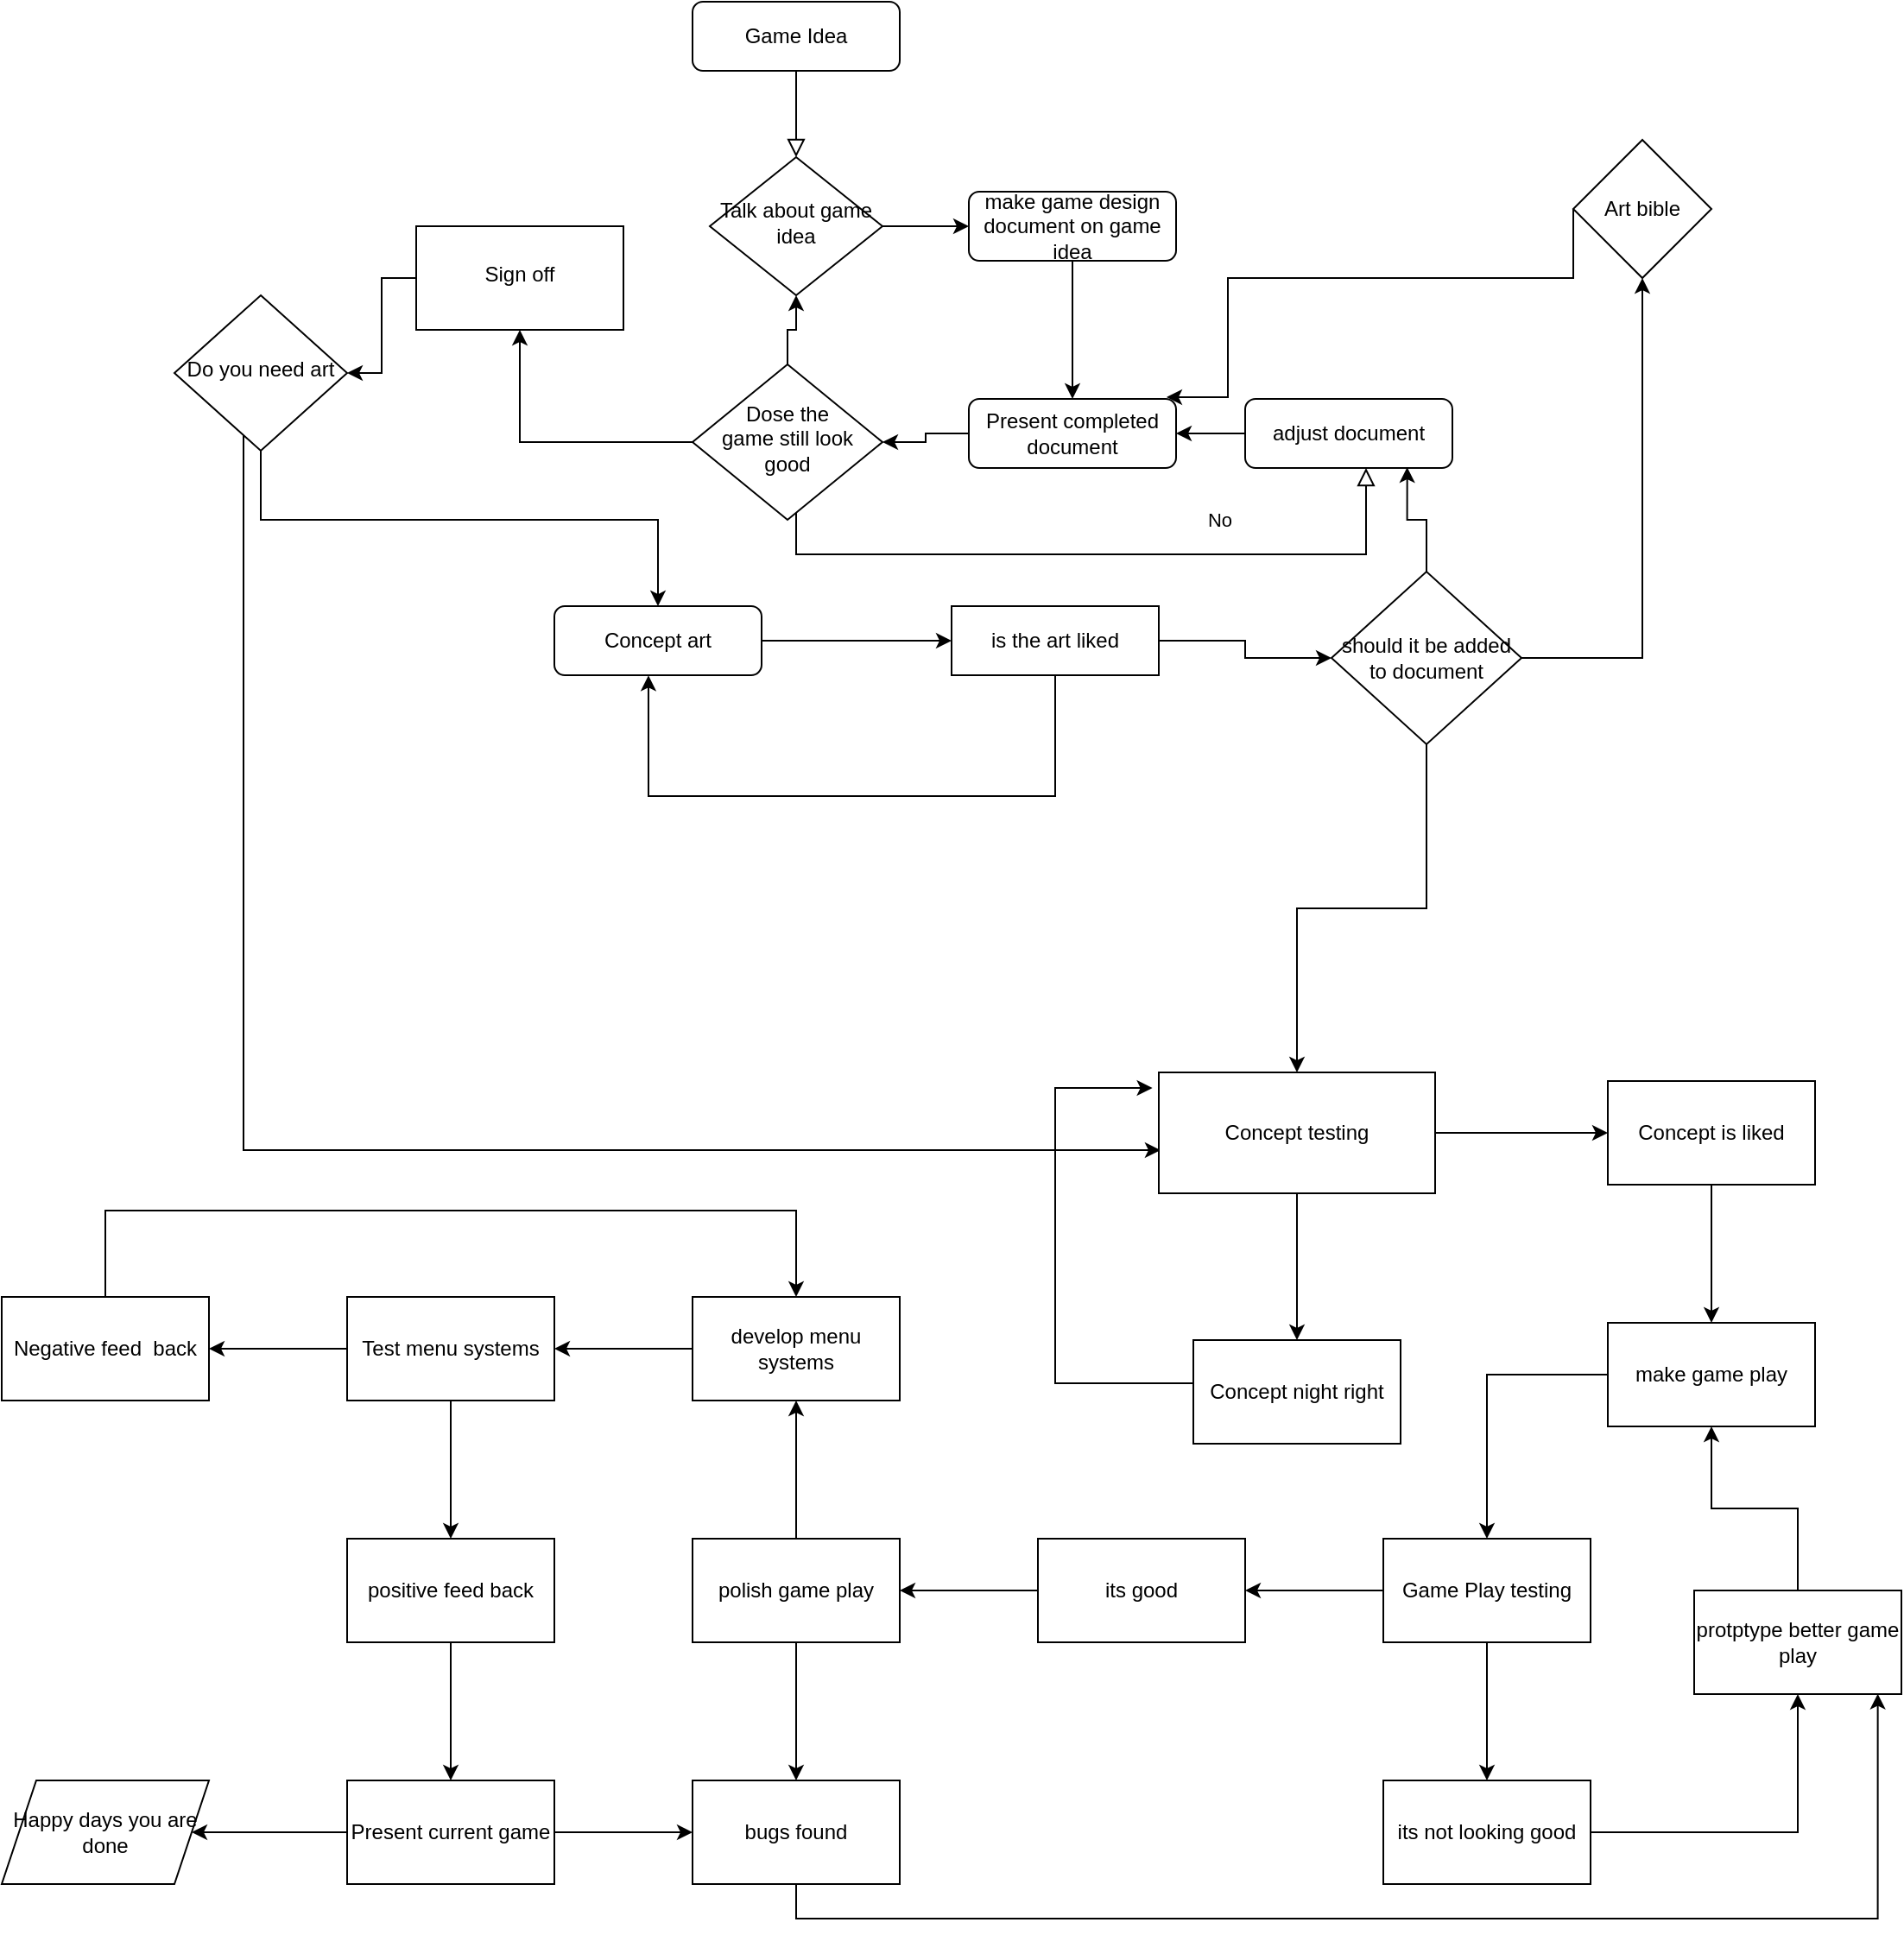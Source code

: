 <mxfile version="15.8.6" type="github">
  <diagram id="C5RBs43oDa-KdzZeNtuy" name="Page-1">
    <mxGraphModel dx="2047" dy="1111" grid="1" gridSize="10" guides="1" tooltips="1" connect="1" arrows="1" fold="1" page="1" pageScale="1" pageWidth="827" pageHeight="1169" math="0" shadow="0">
      <root>
        <mxCell id="WIyWlLk6GJQsqaUBKTNV-0" />
        <mxCell id="WIyWlLk6GJQsqaUBKTNV-1" parent="WIyWlLk6GJQsqaUBKTNV-0" />
        <mxCell id="WIyWlLk6GJQsqaUBKTNV-2" value="" style="rounded=0;html=1;jettySize=auto;orthogonalLoop=1;fontSize=11;endArrow=block;endFill=0;endSize=8;strokeWidth=1;shadow=0;labelBackgroundColor=none;edgeStyle=orthogonalEdgeStyle;" parent="WIyWlLk6GJQsqaUBKTNV-1" source="WIyWlLk6GJQsqaUBKTNV-3" target="WIyWlLk6GJQsqaUBKTNV-6" edge="1">
          <mxGeometry relative="1" as="geometry" />
        </mxCell>
        <mxCell id="WIyWlLk6GJQsqaUBKTNV-3" value="Game Idea" style="rounded=1;whiteSpace=wrap;html=1;fontSize=12;glass=0;strokeWidth=1;shadow=0;" parent="WIyWlLk6GJQsqaUBKTNV-1" vertex="1">
          <mxGeometry x="160" y="80" width="120" height="40" as="geometry" />
        </mxCell>
        <mxCell id="1II-Uo7MVgOibuzqTC6q-0" style="edgeStyle=orthogonalEdgeStyle;rounded=0;orthogonalLoop=1;jettySize=auto;html=1;" edge="1" parent="WIyWlLk6GJQsqaUBKTNV-1" source="WIyWlLk6GJQsqaUBKTNV-6" target="WIyWlLk6GJQsqaUBKTNV-7">
          <mxGeometry relative="1" as="geometry" />
        </mxCell>
        <mxCell id="WIyWlLk6GJQsqaUBKTNV-6" value="Talk about game idea" style="rhombus;whiteSpace=wrap;html=1;shadow=0;fontFamily=Helvetica;fontSize=12;align=center;strokeWidth=1;spacing=6;spacingTop=-4;" parent="WIyWlLk6GJQsqaUBKTNV-1" vertex="1">
          <mxGeometry x="170" y="170" width="100" height="80" as="geometry" />
        </mxCell>
        <mxCell id="1II-Uo7MVgOibuzqTC6q-1" style="edgeStyle=orthogonalEdgeStyle;rounded=0;orthogonalLoop=1;jettySize=auto;html=1;" edge="1" parent="WIyWlLk6GJQsqaUBKTNV-1" source="WIyWlLk6GJQsqaUBKTNV-7" target="WIyWlLk6GJQsqaUBKTNV-12">
          <mxGeometry relative="1" as="geometry" />
        </mxCell>
        <mxCell id="WIyWlLk6GJQsqaUBKTNV-7" value="make game design document on game idea" style="rounded=1;whiteSpace=wrap;html=1;fontSize=12;glass=0;strokeWidth=1;shadow=0;" parent="WIyWlLk6GJQsqaUBKTNV-1" vertex="1">
          <mxGeometry x="320" y="190" width="120" height="40" as="geometry" />
        </mxCell>
        <mxCell id="WIyWlLk6GJQsqaUBKTNV-8" value="No" style="rounded=0;html=1;jettySize=auto;orthogonalLoop=1;fontSize=11;endArrow=block;endFill=0;endSize=8;strokeWidth=1;shadow=0;labelBackgroundColor=none;edgeStyle=orthogonalEdgeStyle;" parent="WIyWlLk6GJQsqaUBKTNV-1" source="WIyWlLk6GJQsqaUBKTNV-10" target="1II-Uo7MVgOibuzqTC6q-2" edge="1">
          <mxGeometry x="0.333" y="20" relative="1" as="geometry">
            <mxPoint as="offset" />
            <mxPoint x="530" y="430" as="targetPoint" />
            <Array as="points">
              <mxPoint x="220" y="400" />
              <mxPoint x="550" y="400" />
            </Array>
          </mxGeometry>
        </mxCell>
        <mxCell id="1II-Uo7MVgOibuzqTC6q-17" style="edgeStyle=orthogonalEdgeStyle;rounded=0;orthogonalLoop=1;jettySize=auto;html=1;" edge="1" parent="WIyWlLk6GJQsqaUBKTNV-1" source="WIyWlLk6GJQsqaUBKTNV-10" target="WIyWlLk6GJQsqaUBKTNV-6">
          <mxGeometry relative="1" as="geometry" />
        </mxCell>
        <mxCell id="1II-Uo7MVgOibuzqTC6q-58" value="" style="edgeStyle=orthogonalEdgeStyle;rounded=0;orthogonalLoop=1;jettySize=auto;html=1;" edge="1" parent="WIyWlLk6GJQsqaUBKTNV-1" source="WIyWlLk6GJQsqaUBKTNV-10" target="1II-Uo7MVgOibuzqTC6q-57">
          <mxGeometry relative="1" as="geometry" />
        </mxCell>
        <mxCell id="WIyWlLk6GJQsqaUBKTNV-10" value="&lt;div&gt;Dose the &lt;br&gt;&lt;/div&gt;&lt;div&gt;game still look&lt;/div&gt;&lt;div&gt;good&lt;br&gt;&lt;/div&gt;" style="rhombus;whiteSpace=wrap;html=1;shadow=0;fontFamily=Helvetica;fontSize=12;align=center;strokeWidth=1;spacing=6;spacingTop=-4;" parent="WIyWlLk6GJQsqaUBKTNV-1" vertex="1">
          <mxGeometry x="160" y="290" width="110" height="90" as="geometry" />
        </mxCell>
        <mxCell id="1II-Uo7MVgOibuzqTC6q-12" style="edgeStyle=orthogonalEdgeStyle;rounded=0;orthogonalLoop=1;jettySize=auto;html=1;" edge="1" parent="WIyWlLk6GJQsqaUBKTNV-1" source="WIyWlLk6GJQsqaUBKTNV-11" target="1II-Uo7MVgOibuzqTC6q-6">
          <mxGeometry relative="1" as="geometry" />
        </mxCell>
        <mxCell id="WIyWlLk6GJQsqaUBKTNV-11" value="Concept art" style="rounded=1;whiteSpace=wrap;html=1;fontSize=12;glass=0;strokeWidth=1;shadow=0;" parent="WIyWlLk6GJQsqaUBKTNV-1" vertex="1">
          <mxGeometry x="80" y="430" width="120" height="40" as="geometry" />
        </mxCell>
        <mxCell id="1II-Uo7MVgOibuzqTC6q-4" style="edgeStyle=orthogonalEdgeStyle;rounded=0;orthogonalLoop=1;jettySize=auto;html=1;" edge="1" parent="WIyWlLk6GJQsqaUBKTNV-1" source="WIyWlLk6GJQsqaUBKTNV-12" target="WIyWlLk6GJQsqaUBKTNV-10">
          <mxGeometry relative="1" as="geometry" />
        </mxCell>
        <mxCell id="WIyWlLk6GJQsqaUBKTNV-12" value="Present completed document " style="rounded=1;whiteSpace=wrap;html=1;fontSize=12;glass=0;strokeWidth=1;shadow=0;" parent="WIyWlLk6GJQsqaUBKTNV-1" vertex="1">
          <mxGeometry x="320" y="310" width="120" height="40" as="geometry" />
        </mxCell>
        <mxCell id="1II-Uo7MVgOibuzqTC6q-3" style="edgeStyle=orthogonalEdgeStyle;rounded=0;orthogonalLoop=1;jettySize=auto;html=1;" edge="1" parent="WIyWlLk6GJQsqaUBKTNV-1" source="1II-Uo7MVgOibuzqTC6q-2" target="WIyWlLk6GJQsqaUBKTNV-12">
          <mxGeometry relative="1" as="geometry" />
        </mxCell>
        <mxCell id="1II-Uo7MVgOibuzqTC6q-2" value="adjust document " style="rounded=1;whiteSpace=wrap;html=1;fontSize=12;glass=0;strokeWidth=1;shadow=0;" vertex="1" parent="WIyWlLk6GJQsqaUBKTNV-1">
          <mxGeometry x="480" y="310" width="120" height="40" as="geometry" />
        </mxCell>
        <mxCell id="1II-Uo7MVgOibuzqTC6q-8" value="" style="edgeStyle=orthogonalEdgeStyle;rounded=0;orthogonalLoop=1;jettySize=auto;html=1;" edge="1" parent="WIyWlLk6GJQsqaUBKTNV-1" source="1II-Uo7MVgOibuzqTC6q-6" target="1II-Uo7MVgOibuzqTC6q-7">
          <mxGeometry relative="1" as="geometry" />
        </mxCell>
        <mxCell id="1II-Uo7MVgOibuzqTC6q-13" style="edgeStyle=orthogonalEdgeStyle;rounded=0;orthogonalLoop=1;jettySize=auto;html=1;entryX=0.454;entryY=1.004;entryDx=0;entryDy=0;entryPerimeter=0;" edge="1" parent="WIyWlLk6GJQsqaUBKTNV-1" source="1II-Uo7MVgOibuzqTC6q-6" target="WIyWlLk6GJQsqaUBKTNV-11">
          <mxGeometry relative="1" as="geometry">
            <mxPoint x="360" y="610" as="targetPoint" />
            <Array as="points">
              <mxPoint x="370" y="540" />
              <mxPoint x="134" y="540" />
            </Array>
          </mxGeometry>
        </mxCell>
        <mxCell id="1II-Uo7MVgOibuzqTC6q-6" value="is the art liked" style="rounded=1;whiteSpace=wrap;html=1;fontSize=12;glass=0;strokeWidth=1;shadow=0;arcSize=0;" vertex="1" parent="WIyWlLk6GJQsqaUBKTNV-1">
          <mxGeometry x="310" y="430" width="120" height="40" as="geometry" />
        </mxCell>
        <mxCell id="1II-Uo7MVgOibuzqTC6q-11" style="edgeStyle=orthogonalEdgeStyle;rounded=0;orthogonalLoop=1;jettySize=auto;html=1;entryX=0.782;entryY=0.989;entryDx=0;entryDy=0;entryPerimeter=0;exitX=0.5;exitY=0;exitDx=0;exitDy=0;" edge="1" parent="WIyWlLk6GJQsqaUBKTNV-1" source="1II-Uo7MVgOibuzqTC6q-7" target="1II-Uo7MVgOibuzqTC6q-2">
          <mxGeometry relative="1" as="geometry" />
        </mxCell>
        <mxCell id="1II-Uo7MVgOibuzqTC6q-19" value="" style="edgeStyle=orthogonalEdgeStyle;rounded=0;orthogonalLoop=1;jettySize=auto;html=1;" edge="1" parent="WIyWlLk6GJQsqaUBKTNV-1" source="1II-Uo7MVgOibuzqTC6q-7" target="1II-Uo7MVgOibuzqTC6q-18">
          <mxGeometry relative="1" as="geometry" />
        </mxCell>
        <mxCell id="1II-Uo7MVgOibuzqTC6q-22" value="" style="edgeStyle=orthogonalEdgeStyle;rounded=0;orthogonalLoop=1;jettySize=auto;html=1;" edge="1" parent="WIyWlLk6GJQsqaUBKTNV-1" source="1II-Uo7MVgOibuzqTC6q-7" target="1II-Uo7MVgOibuzqTC6q-21">
          <mxGeometry relative="1" as="geometry" />
        </mxCell>
        <mxCell id="1II-Uo7MVgOibuzqTC6q-7" value="should it be added to document " style="rhombus;whiteSpace=wrap;html=1;rounded=1;shadow=0;strokeWidth=1;glass=0;arcSize=0;" vertex="1" parent="WIyWlLk6GJQsqaUBKTNV-1">
          <mxGeometry x="530" y="410" width="110" height="100" as="geometry" />
        </mxCell>
        <mxCell id="1II-Uo7MVgOibuzqTC6q-16" style="edgeStyle=orthogonalEdgeStyle;rounded=0;orthogonalLoop=1;jettySize=auto;html=1;" edge="1" parent="WIyWlLk6GJQsqaUBKTNV-1" source="1II-Uo7MVgOibuzqTC6q-14" target="WIyWlLk6GJQsqaUBKTNV-11">
          <mxGeometry relative="1" as="geometry">
            <Array as="points">
              <mxPoint x="-90" y="380" />
              <mxPoint x="140" y="380" />
            </Array>
          </mxGeometry>
        </mxCell>
        <mxCell id="1II-Uo7MVgOibuzqTC6q-23" style="edgeStyle=orthogonalEdgeStyle;rounded=0;orthogonalLoop=1;jettySize=auto;html=1;entryX=0.006;entryY=0.643;entryDx=0;entryDy=0;entryPerimeter=0;" edge="1" parent="WIyWlLk6GJQsqaUBKTNV-1" source="1II-Uo7MVgOibuzqTC6q-14" target="1II-Uo7MVgOibuzqTC6q-21">
          <mxGeometry relative="1" as="geometry">
            <Array as="points">
              <mxPoint x="-100" y="745" />
            </Array>
          </mxGeometry>
        </mxCell>
        <mxCell id="1II-Uo7MVgOibuzqTC6q-14" value="Do you need art" style="rhombus;whiteSpace=wrap;html=1;shadow=0;strokeWidth=1;spacing=6;spacingTop=-4;" vertex="1" parent="WIyWlLk6GJQsqaUBKTNV-1">
          <mxGeometry x="-140" y="250" width="100" height="90" as="geometry" />
        </mxCell>
        <mxCell id="1II-Uo7MVgOibuzqTC6q-20" style="edgeStyle=orthogonalEdgeStyle;rounded=0;orthogonalLoop=1;jettySize=auto;html=1;entryX=0.954;entryY=-0.025;entryDx=0;entryDy=0;entryPerimeter=0;exitX=0;exitY=0.5;exitDx=0;exitDy=0;" edge="1" parent="WIyWlLk6GJQsqaUBKTNV-1" source="1II-Uo7MVgOibuzqTC6q-18" target="WIyWlLk6GJQsqaUBKTNV-12">
          <mxGeometry relative="1" as="geometry">
            <Array as="points">
              <mxPoint x="670" y="240" />
              <mxPoint x="470" y="240" />
              <mxPoint x="470" y="309" />
            </Array>
          </mxGeometry>
        </mxCell>
        <mxCell id="1II-Uo7MVgOibuzqTC6q-18" value="Art bible" style="rhombus;whiteSpace=wrap;html=1;rounded=1;shadow=0;strokeWidth=1;glass=0;arcSize=0;" vertex="1" parent="WIyWlLk6GJQsqaUBKTNV-1">
          <mxGeometry x="670" y="160" width="80" height="80" as="geometry" />
        </mxCell>
        <mxCell id="1II-Uo7MVgOibuzqTC6q-25" value="" style="edgeStyle=orthogonalEdgeStyle;rounded=0;orthogonalLoop=1;jettySize=auto;html=1;" edge="1" parent="WIyWlLk6GJQsqaUBKTNV-1" source="1II-Uo7MVgOibuzqTC6q-21" target="1II-Uo7MVgOibuzqTC6q-24">
          <mxGeometry relative="1" as="geometry" />
        </mxCell>
        <mxCell id="1II-Uo7MVgOibuzqTC6q-29" value="" style="edgeStyle=orthogonalEdgeStyle;rounded=0;orthogonalLoop=1;jettySize=auto;html=1;" edge="1" parent="WIyWlLk6GJQsqaUBKTNV-1" source="1II-Uo7MVgOibuzqTC6q-21" target="1II-Uo7MVgOibuzqTC6q-28">
          <mxGeometry relative="1" as="geometry" />
        </mxCell>
        <mxCell id="1II-Uo7MVgOibuzqTC6q-21" value="Concept testing" style="rounded=1;whiteSpace=wrap;html=1;shadow=0;strokeWidth=1;glass=0;arcSize=0;" vertex="1" parent="WIyWlLk6GJQsqaUBKTNV-1">
          <mxGeometry x="430" y="700" width="160" height="70" as="geometry" />
        </mxCell>
        <mxCell id="1II-Uo7MVgOibuzqTC6q-27" value="" style="edgeStyle=orthogonalEdgeStyle;rounded=0;orthogonalLoop=1;jettySize=auto;html=1;" edge="1" parent="WIyWlLk6GJQsqaUBKTNV-1" source="1II-Uo7MVgOibuzqTC6q-24" target="1II-Uo7MVgOibuzqTC6q-26">
          <mxGeometry relative="1" as="geometry" />
        </mxCell>
        <mxCell id="1II-Uo7MVgOibuzqTC6q-24" value="Concept is liked " style="whiteSpace=wrap;html=1;rounded=1;shadow=0;strokeWidth=1;glass=0;arcSize=0;" vertex="1" parent="WIyWlLk6GJQsqaUBKTNV-1">
          <mxGeometry x="690" y="705" width="120" height="60" as="geometry" />
        </mxCell>
        <mxCell id="1II-Uo7MVgOibuzqTC6q-33" value="" style="edgeStyle=orthogonalEdgeStyle;rounded=0;orthogonalLoop=1;jettySize=auto;html=1;" edge="1" parent="WIyWlLk6GJQsqaUBKTNV-1" source="1II-Uo7MVgOibuzqTC6q-26" target="1II-Uo7MVgOibuzqTC6q-32">
          <mxGeometry relative="1" as="geometry" />
        </mxCell>
        <mxCell id="1II-Uo7MVgOibuzqTC6q-26" value="make game play" style="whiteSpace=wrap;html=1;rounded=1;shadow=0;strokeWidth=1;glass=0;arcSize=0;" vertex="1" parent="WIyWlLk6GJQsqaUBKTNV-1">
          <mxGeometry x="690" y="845" width="120" height="60" as="geometry" />
        </mxCell>
        <mxCell id="1II-Uo7MVgOibuzqTC6q-30" style="edgeStyle=orthogonalEdgeStyle;rounded=0;orthogonalLoop=1;jettySize=auto;html=1;entryX=-0.023;entryY=0.129;entryDx=0;entryDy=0;entryPerimeter=0;" edge="1" parent="WIyWlLk6GJQsqaUBKTNV-1" source="1II-Uo7MVgOibuzqTC6q-28" target="1II-Uo7MVgOibuzqTC6q-21">
          <mxGeometry relative="1" as="geometry">
            <Array as="points">
              <mxPoint x="370" y="880" />
              <mxPoint x="370" y="709" />
            </Array>
          </mxGeometry>
        </mxCell>
        <mxCell id="1II-Uo7MVgOibuzqTC6q-28" value="Concept night right" style="whiteSpace=wrap;html=1;rounded=1;shadow=0;strokeWidth=1;glass=0;arcSize=0;" vertex="1" parent="WIyWlLk6GJQsqaUBKTNV-1">
          <mxGeometry x="450" y="855" width="120" height="60" as="geometry" />
        </mxCell>
        <mxCell id="1II-Uo7MVgOibuzqTC6q-35" value="" style="edgeStyle=orthogonalEdgeStyle;rounded=0;orthogonalLoop=1;jettySize=auto;html=1;" edge="1" parent="WIyWlLk6GJQsqaUBKTNV-1" source="1II-Uo7MVgOibuzqTC6q-32" target="1II-Uo7MVgOibuzqTC6q-34">
          <mxGeometry relative="1" as="geometry" />
        </mxCell>
        <mxCell id="1II-Uo7MVgOibuzqTC6q-39" value="" style="edgeStyle=orthogonalEdgeStyle;rounded=0;orthogonalLoop=1;jettySize=auto;html=1;" edge="1" parent="WIyWlLk6GJQsqaUBKTNV-1" source="1II-Uo7MVgOibuzqTC6q-32" target="1II-Uo7MVgOibuzqTC6q-38">
          <mxGeometry relative="1" as="geometry" />
        </mxCell>
        <mxCell id="1II-Uo7MVgOibuzqTC6q-32" value="Game Play testing" style="whiteSpace=wrap;html=1;rounded=1;shadow=0;strokeWidth=1;glass=0;arcSize=0;" vertex="1" parent="WIyWlLk6GJQsqaUBKTNV-1">
          <mxGeometry x="560" y="970" width="120" height="60" as="geometry" />
        </mxCell>
        <mxCell id="1II-Uo7MVgOibuzqTC6q-37" value="" style="edgeStyle=orthogonalEdgeStyle;rounded=0;orthogonalLoop=1;jettySize=auto;html=1;" edge="1" parent="WIyWlLk6GJQsqaUBKTNV-1" source="1II-Uo7MVgOibuzqTC6q-34" target="1II-Uo7MVgOibuzqTC6q-36">
          <mxGeometry relative="1" as="geometry" />
        </mxCell>
        <mxCell id="1II-Uo7MVgOibuzqTC6q-34" value="its good" style="whiteSpace=wrap;html=1;rounded=1;shadow=0;strokeWidth=1;glass=0;arcSize=0;" vertex="1" parent="WIyWlLk6GJQsqaUBKTNV-1">
          <mxGeometry x="360" y="970" width="120" height="60" as="geometry" />
        </mxCell>
        <mxCell id="1II-Uo7MVgOibuzqTC6q-44" value="" style="edgeStyle=orthogonalEdgeStyle;rounded=0;orthogonalLoop=1;jettySize=auto;html=1;" edge="1" parent="WIyWlLk6GJQsqaUBKTNV-1" source="1II-Uo7MVgOibuzqTC6q-36" target="1II-Uo7MVgOibuzqTC6q-43">
          <mxGeometry relative="1" as="geometry" />
        </mxCell>
        <mxCell id="1II-Uo7MVgOibuzqTC6q-46" value="" style="edgeStyle=orthogonalEdgeStyle;rounded=0;orthogonalLoop=1;jettySize=auto;html=1;" edge="1" parent="WIyWlLk6GJQsqaUBKTNV-1" source="1II-Uo7MVgOibuzqTC6q-36" target="1II-Uo7MVgOibuzqTC6q-45">
          <mxGeometry relative="1" as="geometry" />
        </mxCell>
        <mxCell id="1II-Uo7MVgOibuzqTC6q-36" value="polish game play" style="rounded=1;whiteSpace=wrap;html=1;shadow=0;strokeWidth=1;glass=0;arcSize=0;" vertex="1" parent="WIyWlLk6GJQsqaUBKTNV-1">
          <mxGeometry x="160" y="970" width="120" height="60" as="geometry" />
        </mxCell>
        <mxCell id="1II-Uo7MVgOibuzqTC6q-41" value="" style="edgeStyle=orthogonalEdgeStyle;rounded=0;orthogonalLoop=1;jettySize=auto;html=1;" edge="1" parent="WIyWlLk6GJQsqaUBKTNV-1" source="1II-Uo7MVgOibuzqTC6q-38" target="1II-Uo7MVgOibuzqTC6q-40">
          <mxGeometry relative="1" as="geometry" />
        </mxCell>
        <mxCell id="1II-Uo7MVgOibuzqTC6q-38" value="its not looking good" style="whiteSpace=wrap;html=1;rounded=1;shadow=0;strokeWidth=1;glass=0;arcSize=0;" vertex="1" parent="WIyWlLk6GJQsqaUBKTNV-1">
          <mxGeometry x="560" y="1110" width="120" height="60" as="geometry" />
        </mxCell>
        <mxCell id="1II-Uo7MVgOibuzqTC6q-42" style="edgeStyle=orthogonalEdgeStyle;rounded=0;orthogonalLoop=1;jettySize=auto;html=1;" edge="1" parent="WIyWlLk6GJQsqaUBKTNV-1" source="1II-Uo7MVgOibuzqTC6q-40" target="1II-Uo7MVgOibuzqTC6q-26">
          <mxGeometry relative="1" as="geometry" />
        </mxCell>
        <mxCell id="1II-Uo7MVgOibuzqTC6q-40" value="protptype better game play" style="whiteSpace=wrap;html=1;rounded=1;shadow=0;strokeWidth=1;glass=0;arcSize=0;" vertex="1" parent="WIyWlLk6GJQsqaUBKTNV-1">
          <mxGeometry x="740" y="1000" width="120" height="60" as="geometry" />
        </mxCell>
        <mxCell id="1II-Uo7MVgOibuzqTC6q-49" value="" style="edgeStyle=orthogonalEdgeStyle;rounded=0;orthogonalLoop=1;jettySize=auto;html=1;" edge="1" parent="WIyWlLk6GJQsqaUBKTNV-1" source="1II-Uo7MVgOibuzqTC6q-43" target="1II-Uo7MVgOibuzqTC6q-48">
          <mxGeometry relative="1" as="geometry" />
        </mxCell>
        <mxCell id="1II-Uo7MVgOibuzqTC6q-43" value="develop menu systems" style="whiteSpace=wrap;html=1;rounded=1;shadow=0;strokeWidth=1;glass=0;arcSize=0;" vertex="1" parent="WIyWlLk6GJQsqaUBKTNV-1">
          <mxGeometry x="160" y="830" width="120" height="60" as="geometry" />
        </mxCell>
        <mxCell id="1II-Uo7MVgOibuzqTC6q-47" style="edgeStyle=orthogonalEdgeStyle;rounded=0;orthogonalLoop=1;jettySize=auto;html=1;entryX=0.886;entryY=0.997;entryDx=0;entryDy=0;entryPerimeter=0;" edge="1" parent="WIyWlLk6GJQsqaUBKTNV-1" source="1II-Uo7MVgOibuzqTC6q-45" target="1II-Uo7MVgOibuzqTC6q-40">
          <mxGeometry relative="1" as="geometry">
            <Array as="points">
              <mxPoint x="220" y="1190" />
              <mxPoint x="846" y="1190" />
            </Array>
          </mxGeometry>
        </mxCell>
        <mxCell id="1II-Uo7MVgOibuzqTC6q-45" value="bugs found" style="whiteSpace=wrap;html=1;rounded=1;shadow=0;strokeWidth=1;glass=0;arcSize=0;" vertex="1" parent="WIyWlLk6GJQsqaUBKTNV-1">
          <mxGeometry x="160" y="1110" width="120" height="60" as="geometry" />
        </mxCell>
        <mxCell id="1II-Uo7MVgOibuzqTC6q-51" value="" style="edgeStyle=orthogonalEdgeStyle;rounded=0;orthogonalLoop=1;jettySize=auto;html=1;" edge="1" parent="WIyWlLk6GJQsqaUBKTNV-1" source="1II-Uo7MVgOibuzqTC6q-48" target="1II-Uo7MVgOibuzqTC6q-50">
          <mxGeometry relative="1" as="geometry" />
        </mxCell>
        <mxCell id="1II-Uo7MVgOibuzqTC6q-55" value="" style="edgeStyle=orthogonalEdgeStyle;rounded=0;orthogonalLoop=1;jettySize=auto;html=1;" edge="1" parent="WIyWlLk6GJQsqaUBKTNV-1" source="1II-Uo7MVgOibuzqTC6q-48" target="1II-Uo7MVgOibuzqTC6q-54">
          <mxGeometry relative="1" as="geometry" />
        </mxCell>
        <mxCell id="1II-Uo7MVgOibuzqTC6q-48" value="Test menu systems" style="whiteSpace=wrap;html=1;rounded=1;shadow=0;strokeWidth=1;glass=0;arcSize=0;" vertex="1" parent="WIyWlLk6GJQsqaUBKTNV-1">
          <mxGeometry x="-40" y="830" width="120" height="60" as="geometry" />
        </mxCell>
        <mxCell id="1II-Uo7MVgOibuzqTC6q-53" value="" style="edgeStyle=orthogonalEdgeStyle;rounded=0;orthogonalLoop=1;jettySize=auto;html=1;" edge="1" parent="WIyWlLk6GJQsqaUBKTNV-1" source="1II-Uo7MVgOibuzqTC6q-50" target="1II-Uo7MVgOibuzqTC6q-52">
          <mxGeometry relative="1" as="geometry" />
        </mxCell>
        <mxCell id="1II-Uo7MVgOibuzqTC6q-50" value="positive feed back" style="whiteSpace=wrap;html=1;rounded=1;shadow=0;strokeWidth=1;glass=0;arcSize=0;" vertex="1" parent="WIyWlLk6GJQsqaUBKTNV-1">
          <mxGeometry x="-40" y="970" width="120" height="60" as="geometry" />
        </mxCell>
        <mxCell id="1II-Uo7MVgOibuzqTC6q-60" style="edgeStyle=orthogonalEdgeStyle;rounded=0;orthogonalLoop=1;jettySize=auto;html=1;" edge="1" parent="WIyWlLk6GJQsqaUBKTNV-1" source="1II-Uo7MVgOibuzqTC6q-52" target="1II-Uo7MVgOibuzqTC6q-45">
          <mxGeometry relative="1" as="geometry" />
        </mxCell>
        <mxCell id="1II-Uo7MVgOibuzqTC6q-62" value="" style="edgeStyle=orthogonalEdgeStyle;rounded=0;orthogonalLoop=1;jettySize=auto;html=1;" edge="1" parent="WIyWlLk6GJQsqaUBKTNV-1" source="1II-Uo7MVgOibuzqTC6q-52" target="1II-Uo7MVgOibuzqTC6q-61">
          <mxGeometry relative="1" as="geometry" />
        </mxCell>
        <mxCell id="1II-Uo7MVgOibuzqTC6q-52" value="Present current game" style="rounded=1;whiteSpace=wrap;html=1;shadow=0;strokeWidth=1;glass=0;arcSize=0;" vertex="1" parent="WIyWlLk6GJQsqaUBKTNV-1">
          <mxGeometry x="-40" y="1110" width="120" height="60" as="geometry" />
        </mxCell>
        <mxCell id="1II-Uo7MVgOibuzqTC6q-56" style="edgeStyle=orthogonalEdgeStyle;rounded=0;orthogonalLoop=1;jettySize=auto;html=1;entryX=0.5;entryY=0;entryDx=0;entryDy=0;" edge="1" parent="WIyWlLk6GJQsqaUBKTNV-1" source="1II-Uo7MVgOibuzqTC6q-54" target="1II-Uo7MVgOibuzqTC6q-43">
          <mxGeometry relative="1" as="geometry">
            <Array as="points">
              <mxPoint x="-180" y="780" />
              <mxPoint x="220" y="780" />
            </Array>
          </mxGeometry>
        </mxCell>
        <mxCell id="1II-Uo7MVgOibuzqTC6q-54" value="Negative feed&amp;nbsp; back" style="whiteSpace=wrap;html=1;rounded=1;shadow=0;strokeWidth=1;glass=0;arcSize=0;" vertex="1" parent="WIyWlLk6GJQsqaUBKTNV-1">
          <mxGeometry x="-240" y="830" width="120" height="60" as="geometry" />
        </mxCell>
        <mxCell id="1II-Uo7MVgOibuzqTC6q-59" style="edgeStyle=orthogonalEdgeStyle;rounded=0;orthogonalLoop=1;jettySize=auto;html=1;" edge="1" parent="WIyWlLk6GJQsqaUBKTNV-1" source="1II-Uo7MVgOibuzqTC6q-57" target="1II-Uo7MVgOibuzqTC6q-14">
          <mxGeometry relative="1" as="geometry" />
        </mxCell>
        <mxCell id="1II-Uo7MVgOibuzqTC6q-57" value="Sign off" style="whiteSpace=wrap;html=1;shadow=0;strokeWidth=1;spacing=6;spacingTop=-4;" vertex="1" parent="WIyWlLk6GJQsqaUBKTNV-1">
          <mxGeometry y="210" width="120" height="60" as="geometry" />
        </mxCell>
        <mxCell id="1II-Uo7MVgOibuzqTC6q-61" value="Happy days you are done" style="shape=parallelogram;perimeter=parallelogramPerimeter;whiteSpace=wrap;html=1;fixedSize=1;rounded=1;shadow=0;strokeWidth=1;glass=0;arcSize=0;" vertex="1" parent="WIyWlLk6GJQsqaUBKTNV-1">
          <mxGeometry x="-240" y="1110" width="120" height="60" as="geometry" />
        </mxCell>
      </root>
    </mxGraphModel>
  </diagram>
</mxfile>
